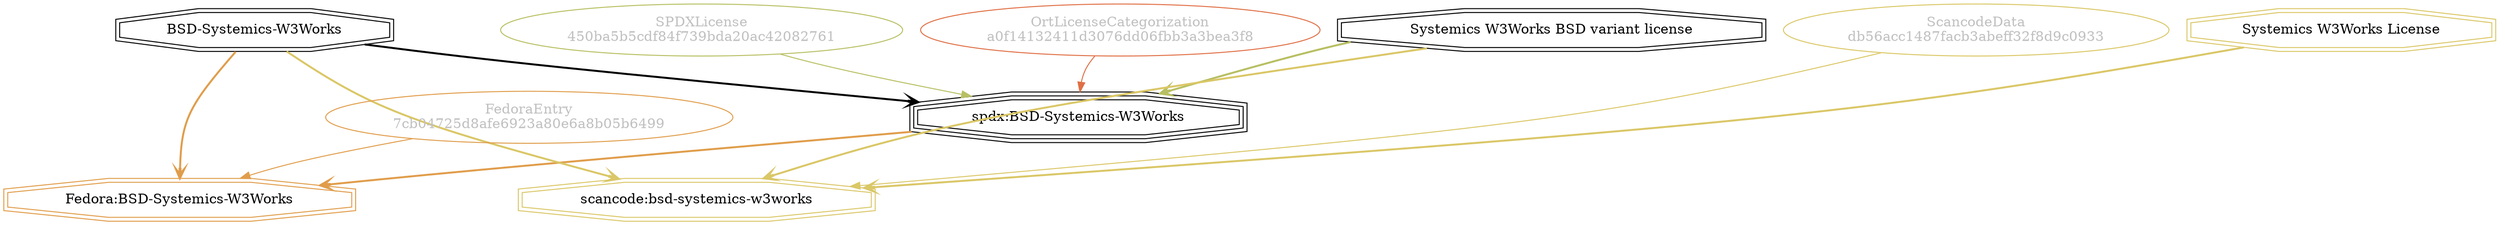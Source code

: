 strict digraph {
    node [shape=box];
    graph [splines=curved];
    610 [label="SPDXLicense\n450ba5b5cdf84f739bda20ac42082761"
        ,fontcolor=gray
        ,color="#b8bf62"
        ,fillcolor="beige;1"
        ,shape=ellipse];
    611 [label="spdx:BSD-Systemics-W3Works"
        ,shape=tripleoctagon];
    612 [label="BSD-Systemics-W3Works"
        ,shape=doubleoctagon];
    613 [label="Systemics W3Works BSD variant license"
        ,shape=doubleoctagon];
    6008 [label="FedoraEntry\n7cb04725d8afe6923a80e6a8b05b6499"
         ,fontcolor=gray
         ,color="#e09d4b"
         ,fillcolor="beige;1"
         ,shape=ellipse];
    6009 [label="Fedora:BSD-Systemics-W3Works"
         ,color="#e09d4b"
         ,shape=doubleoctagon];
    12970 [label="ScancodeData\ndb56acc1487facb3abeff32f8d9c0933"
          ,fontcolor=gray
          ,color="#dac767"
          ,fillcolor="beige;1"
          ,shape=ellipse];
    12971 [label="scancode:bsd-systemics-w3works"
          ,color="#dac767"
          ,shape=doubleoctagon];
    12972 [label="Systemics W3Works License"
          ,color="#dac767"
          ,shape=doubleoctagon];
    28540 [label="OrtLicenseCategorization\na0f14132411d3076dd06fbb3a3bea3f8"
          ,fontcolor=gray
          ,color="#e06f45"
          ,fillcolor="beige;1"
          ,shape=ellipse];
    610 -> 611 [weight=0.5
               ,color="#b8bf62"];
    611 -> 6009 [style=bold
                ,arrowhead=vee
                ,weight=0.7
                ,color="#e09d4b"];
    612 -> 611 [style=bold
               ,arrowhead=vee
               ,weight=0.7];
    612 -> 6009 [style=bold
                ,arrowhead=vee
                ,weight=0.7
                ,color="#e09d4b"];
    612 -> 12971 [style=bold
                 ,arrowhead=vee
                 ,weight=0.7
                 ,color="#dac767"];
    613 -> 611 [style=bold
               ,arrowhead=vee
               ,weight=0.7
               ,color="#b8bf62"];
    613 -> 12971 [style=bold
                 ,arrowhead=vee
                 ,weight=0.7
                 ,color="#dac767"];
    6008 -> 6009 [weight=0.5
                 ,color="#e09d4b"];
    12970 -> 12971 [weight=0.5
                   ,color="#dac767"];
    12972 -> 12971 [style=bold
                   ,arrowhead=vee
                   ,weight=0.7
                   ,color="#dac767"];
    28540 -> 611 [weight=0.5
                 ,color="#e06f45"];
}
